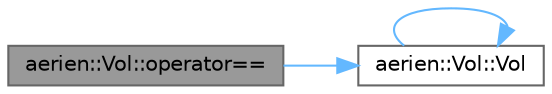 digraph "aerien::Vol::operator=="
{
 // LATEX_PDF_SIZE
  bgcolor="transparent";
  edge [fontname=Helvetica,fontsize=10,labelfontname=Helvetica,labelfontsize=10];
  node [fontname=Helvetica,fontsize=10,shape=box,height=0.2,width=0.4];
  rankdir="LR";
  Node1 [id="Node000001",label="aerien::Vol::operator==",height=0.2,width=0.4,color="gray40", fillcolor="grey60", style="filled", fontcolor="black",tooltip="Surcharge de l’opérateur d’égalité"];
  Node1 -> Node2 [id="edge1_Node000001_Node000002",color="steelblue1",style="solid",tooltip=" "];
  Node2 [id="Node000002",label="aerien::Vol::Vol",height=0.2,width=0.4,color="grey40", fillcolor="white", style="filled",URL="$classaerien_1_1_vol.html#ab74bd636b15d4f4fc09c118246645927",tooltip="Constructeur avec paramètres Initialise un objet Vol avec les informations fournies."];
  Node2 -> Node2 [id="edge2_Node000002_Node000002",color="steelblue1",style="solid",tooltip=" "];
}
